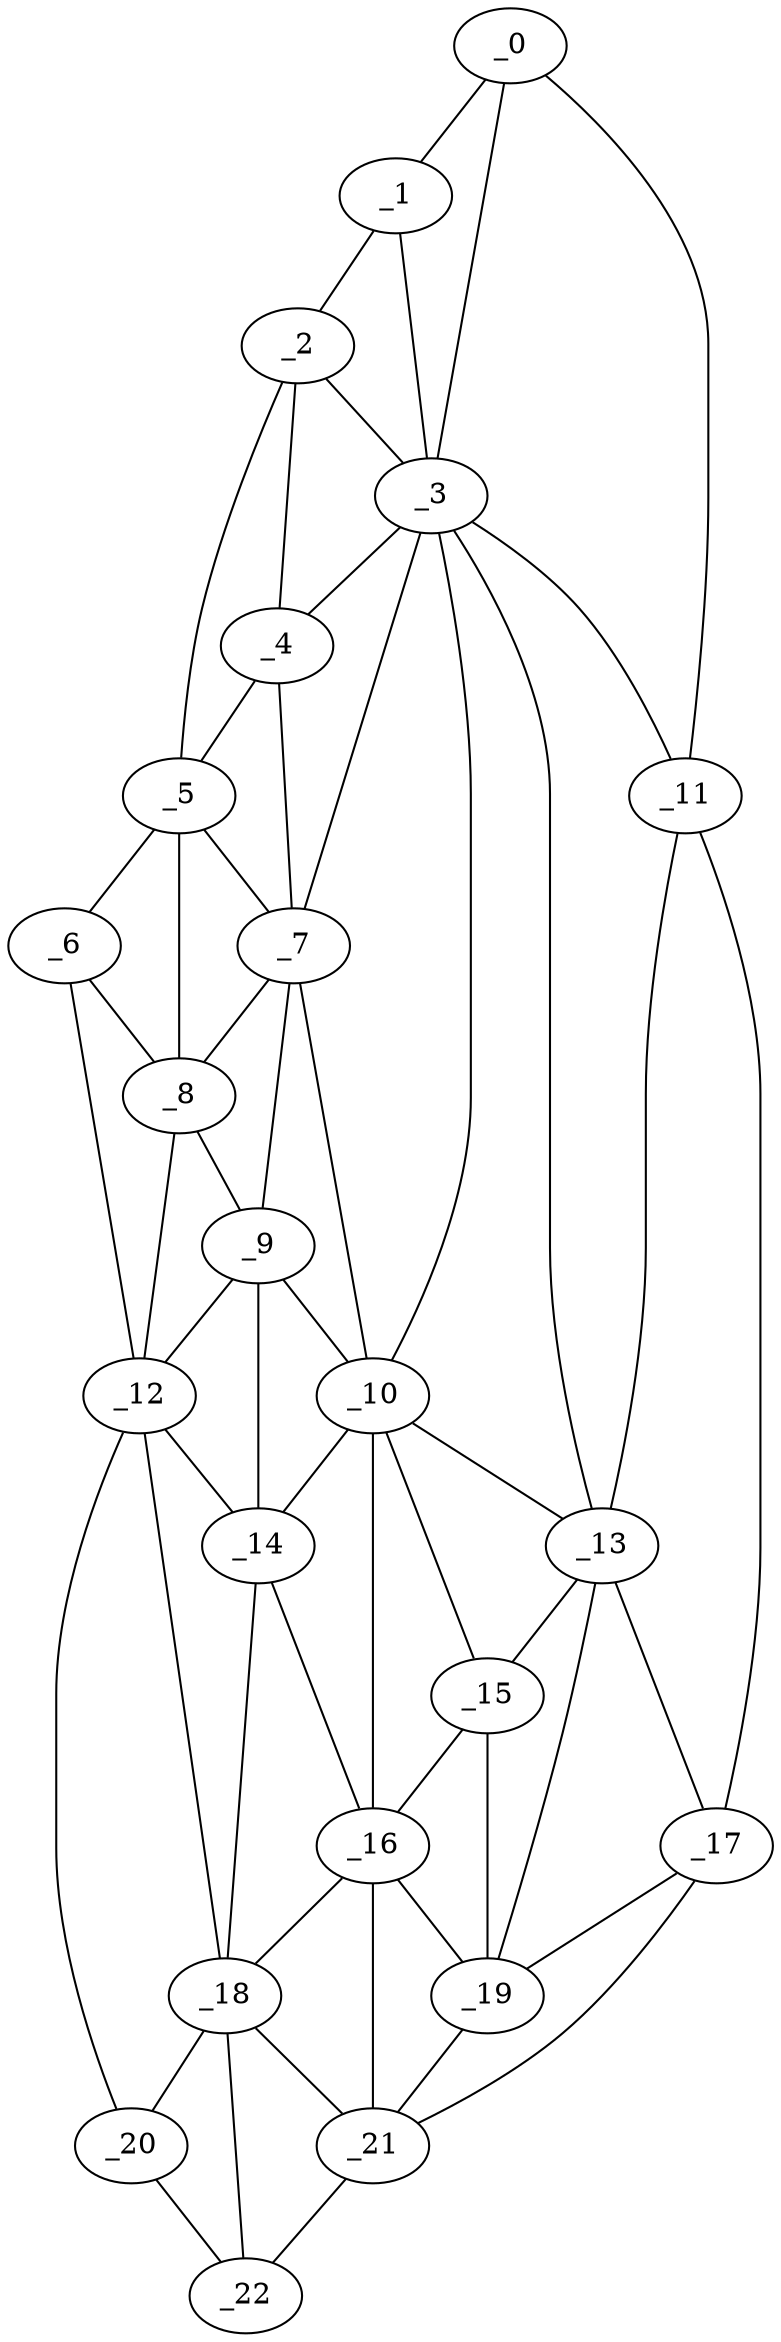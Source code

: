 graph "obj76__100.gxl" {
	_0	 [x=9,
		y=95];
	_1	 [x=11,
		y=87];
	_0 -- _1	 [valence=1];
	_3	 [x=23,
		y=72];
	_0 -- _3	 [valence=1];
	_11	 [x=84,
		y=108];
	_0 -- _11	 [valence=1];
	_2	 [x=18,
		y=62];
	_1 -- _2	 [valence=1];
	_1 -- _3	 [valence=1];
	_2 -- _3	 [valence=2];
	_4	 [x=31,
		y=38];
	_2 -- _4	 [valence=2];
	_5	 [x=35,
		y=28];
	_2 -- _5	 [valence=1];
	_3 -- _4	 [valence=2];
	_7	 [x=44,
		y=36];
	_3 -- _7	 [valence=1];
	_10	 [x=82,
		y=50];
	_3 -- _10	 [valence=2];
	_3 -- _11	 [valence=2];
	_13	 [x=88,
		y=73];
	_3 -- _13	 [valence=1];
	_4 -- _5	 [valence=2];
	_4 -- _7	 [valence=2];
	_6	 [x=41,
		y=18];
	_5 -- _6	 [valence=1];
	_5 -- _7	 [valence=2];
	_8	 [x=46,
		y=31];
	_5 -- _8	 [valence=2];
	_6 -- _8	 [valence=1];
	_12	 [x=85,
		y=17];
	_6 -- _12	 [valence=1];
	_7 -- _8	 [valence=2];
	_9	 [x=82,
		y=37];
	_7 -- _9	 [valence=1];
	_7 -- _10	 [valence=2];
	_8 -- _9	 [valence=2];
	_8 -- _12	 [valence=2];
	_9 -- _10	 [valence=2];
	_9 -- _12	 [valence=2];
	_14	 [x=92,
		y=42];
	_9 -- _14	 [valence=2];
	_10 -- _13	 [valence=2];
	_10 -- _14	 [valence=2];
	_15	 [x=92,
		y=67];
	_10 -- _15	 [valence=1];
	_16	 [x=99,
		y=53];
	_10 -- _16	 [valence=2];
	_11 -- _13	 [valence=2];
	_17	 [x=99,
		y=95];
	_11 -- _17	 [valence=1];
	_12 -- _14	 [valence=1];
	_18	 [x=103,
		y=38];
	_12 -- _18	 [valence=2];
	_20	 [x=116,
		y=22];
	_12 -- _20	 [valence=1];
	_13 -- _15	 [valence=2];
	_13 -- _17	 [valence=2];
	_19	 [x=103,
		y=75];
	_13 -- _19	 [valence=1];
	_14 -- _16	 [valence=2];
	_14 -- _18	 [valence=2];
	_15 -- _16	 [valence=2];
	_15 -- _19	 [valence=1];
	_16 -- _18	 [valence=2];
	_16 -- _19	 [valence=2];
	_21	 [x=117,
		y=42];
	_16 -- _21	 [valence=2];
	_17 -- _19	 [valence=2];
	_17 -- _21	 [valence=1];
	_18 -- _20	 [valence=1];
	_18 -- _21	 [valence=2];
	_22	 [x=118,
		y=29];
	_18 -- _22	 [valence=1];
	_19 -- _21	 [valence=1];
	_20 -- _22	 [valence=1];
	_21 -- _22	 [valence=1];
}
